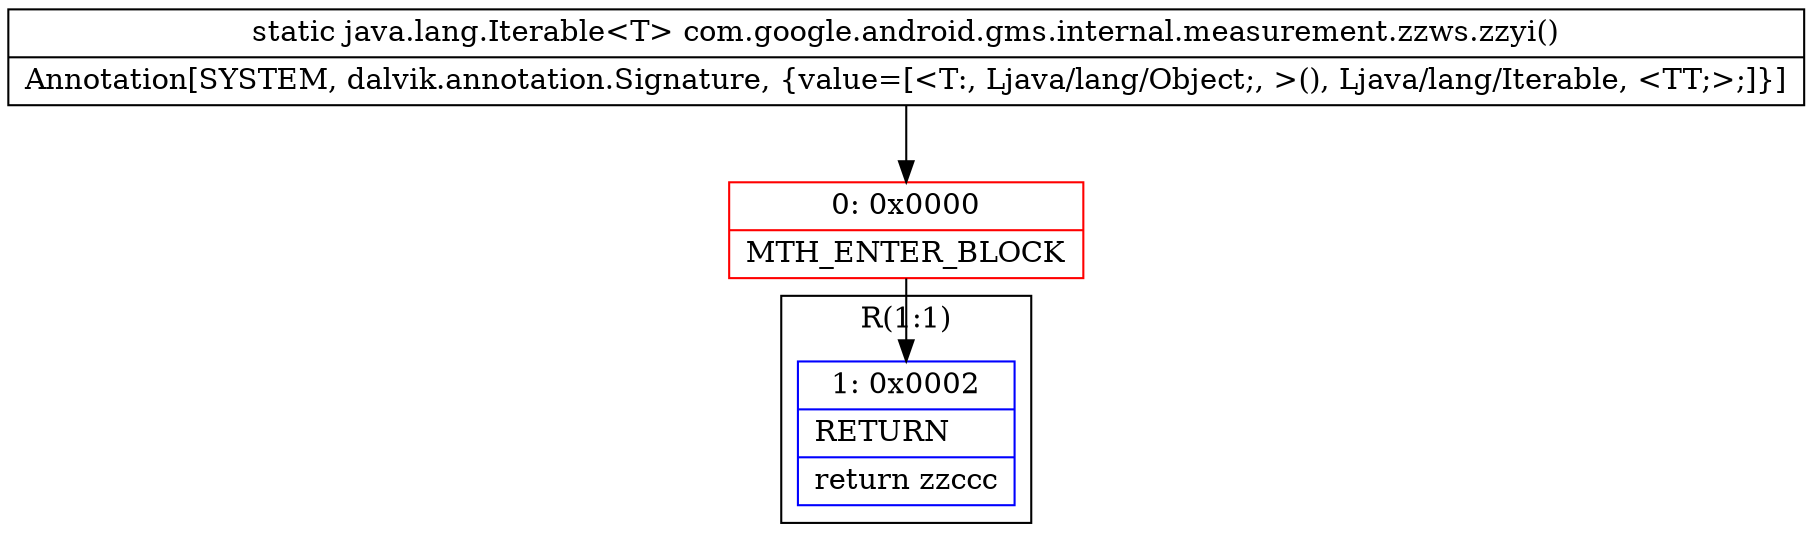 digraph "CFG forcom.google.android.gms.internal.measurement.zzws.zzyi()Ljava\/lang\/Iterable;" {
subgraph cluster_Region_362015328 {
label = "R(1:1)";
node [shape=record,color=blue];
Node_1 [shape=record,label="{1\:\ 0x0002|RETURN\l|return zzccc\l}"];
}
Node_0 [shape=record,color=red,label="{0\:\ 0x0000|MTH_ENTER_BLOCK\l}"];
MethodNode[shape=record,label="{static java.lang.Iterable\<T\> com.google.android.gms.internal.measurement.zzws.zzyi()  | Annotation[SYSTEM, dalvik.annotation.Signature, \{value=[\<T:, Ljava\/lang\/Object;, \>(), Ljava\/lang\/Iterable, \<TT;\>;]\}]\l}"];
MethodNode -> Node_0;
Node_0 -> Node_1;
}

